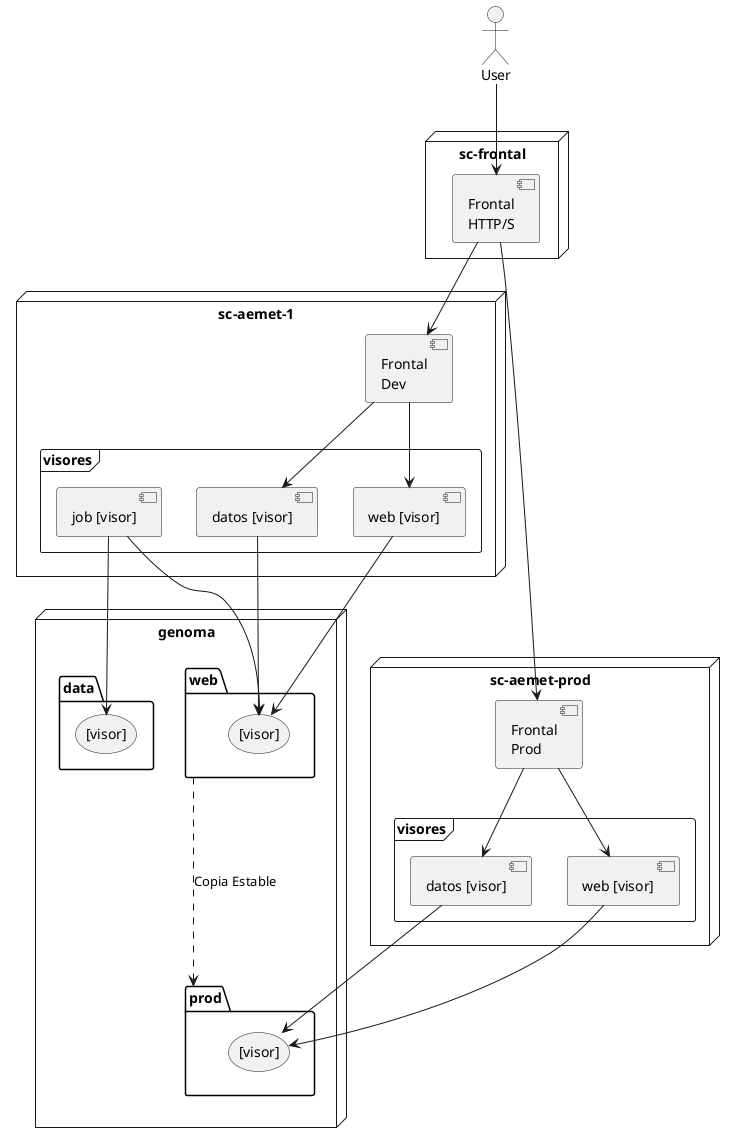 @startuml
node sc-frontal{
    component "Frontal\nHTTP/S" as frontalHttp
}
node sc-aemet-1{
    component "Frontal\nDev" as frontalDev
    frame visores as visoresDev{
        component "job [visor]" as jobDev
        component "datos [visor]" as datosDev
        component "web [visor]" as webDev
    } 
}
node sc-aemet-prod{
    component "Frontal\nProd" as frontalProd
    frame visores as visoresProd{
        component "datos [visor]" as datosProd
        component "web [visor]" as webProd
    }
}
node genoma{
    folder data{
        storage "[visor]" as dataSt
    }
    folder web{
        storage "[visor]" as webSt
    }
    folder prod{
        storage "[visor]" as prodSt
    }
}

actor User
User --> frontalHttp
frontalHttp --> frontalDev
frontalDev --> datosDev
frontalDev --> webDev
datosDev --> webSt
webDev --> webSt
jobDev --> webSt
jobDev --> dataSt

frontalHttp --> frontalProd
frontalProd --> datosProd
frontalProd --> webProd
datosProd --> prodSt
webProd --> prodSt

web -.-> prod: Copia Estable

@enduml